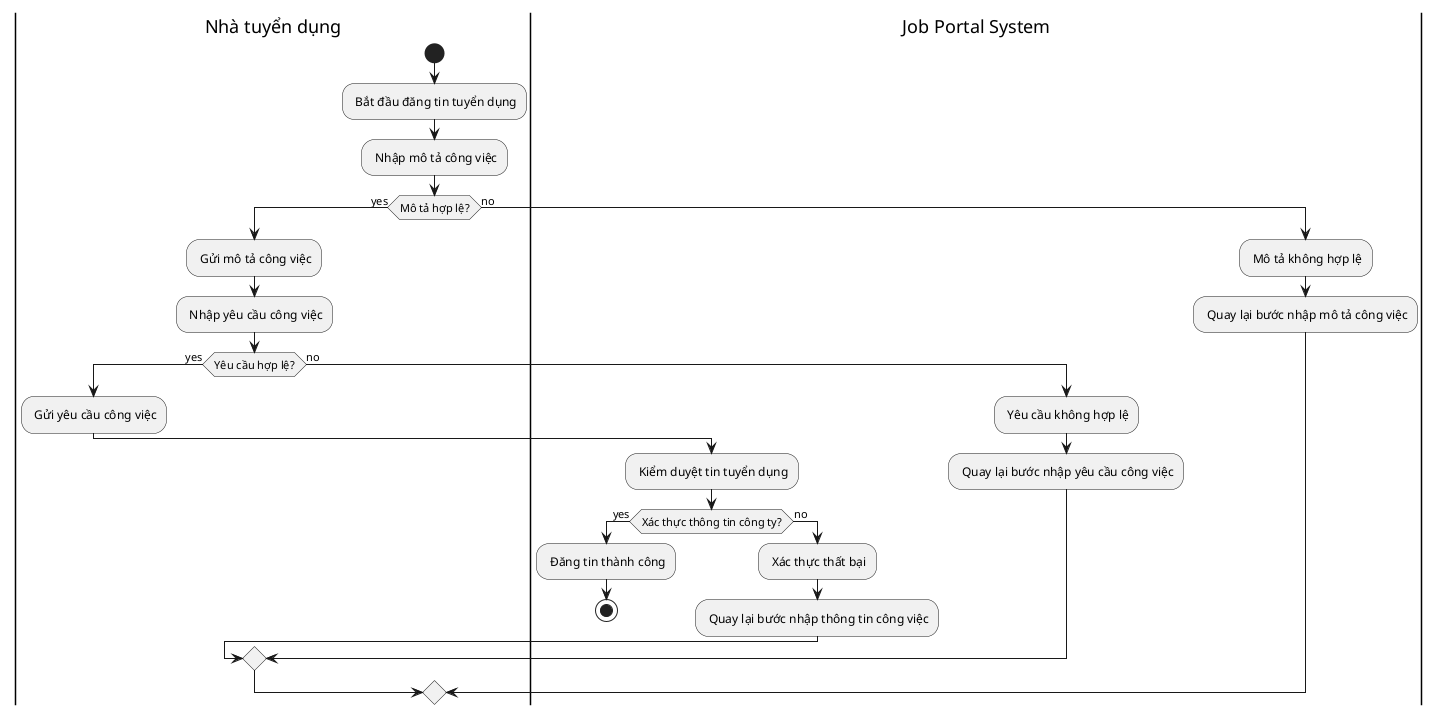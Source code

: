 ```plantuml
@startuml
|Nhà tuyển dụng|
start
: Bắt đầu đăng tin tuyển dụng;
: Nhập mô tả công việc;
if (Mô tả hợp lệ?) then (yes)
  : Gửi mô tả công việc;
  : Nhập yêu cầu công việc;
  if (Yêu cầu hợp lệ?) then (yes)
    : Gửi yêu cầu công việc;
    |Job Portal System|
    : Kiểm duyệt tin tuyển dụng;
    if (Xác thực thông tin công ty?) then (yes)
      : Đăng tin thành công;
      stop
    else (no)
      : Xác thực thất bại;
      : Quay lại bước nhập thông tin công việc;
    endif
  else (no)
    : Yêu cầu không hợp lệ;
    : Quay lại bước nhập yêu cầu công việc;
  endif
else (no)
  : Mô tả không hợp lệ;
  : Quay lại bước nhập mô tả công việc;
endif
@enduml